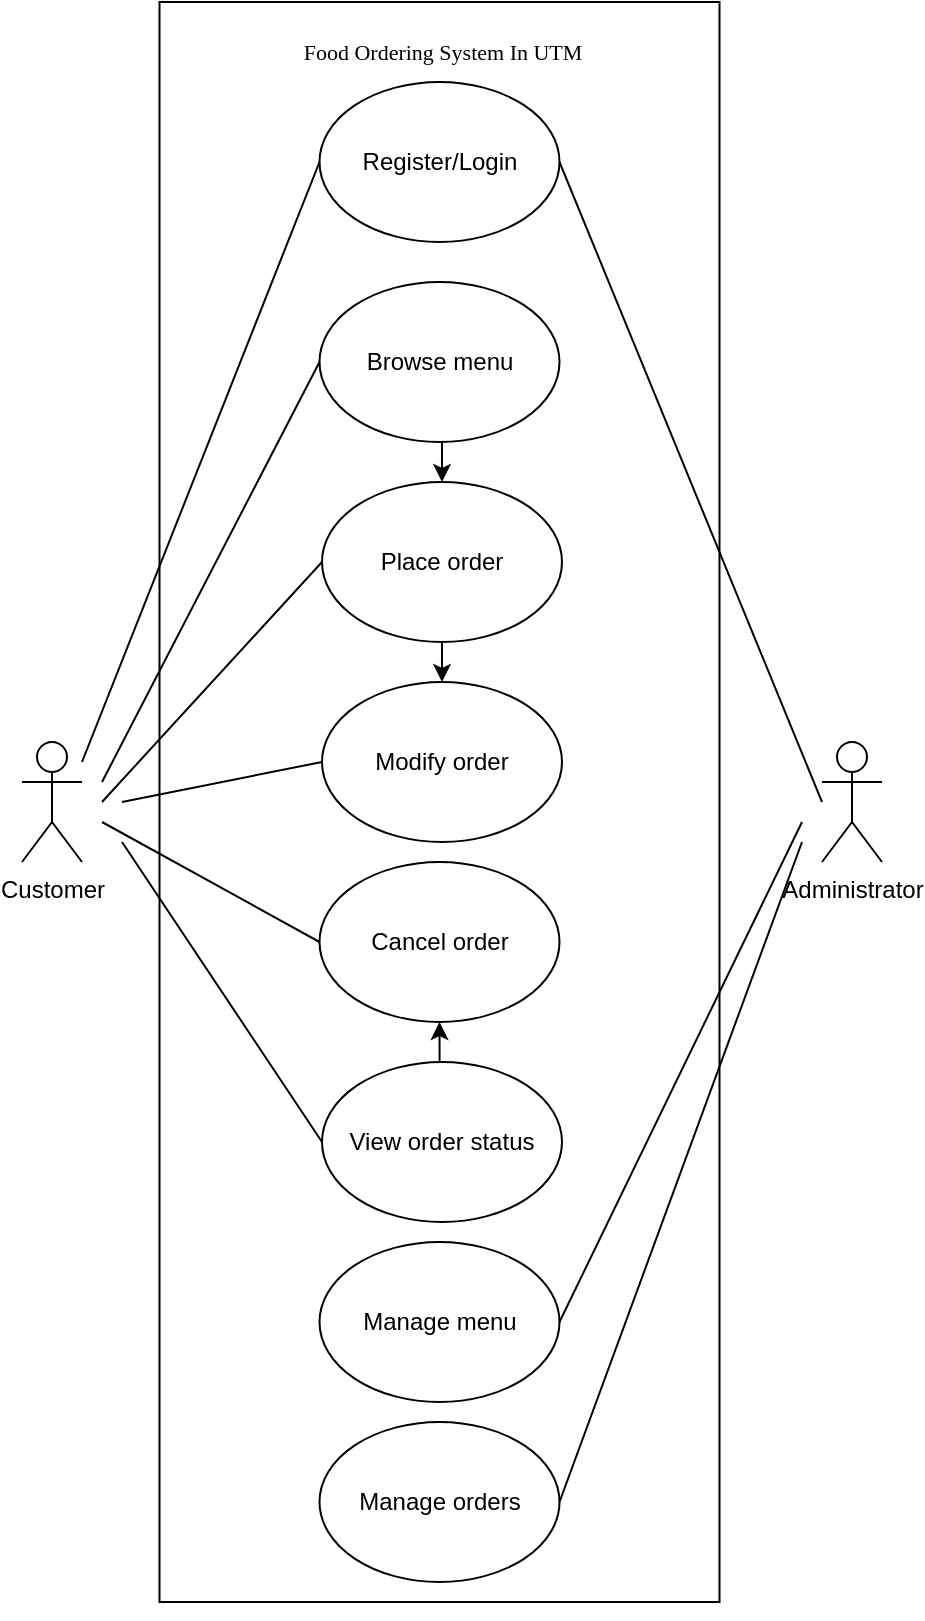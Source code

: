 <mxfile version="21.2.3" type="github">
  <diagram name="Page-1" id="X9KJK2h0lBlVpTysE-k5">
    <mxGraphModel dx="1500" dy="819" grid="1" gridSize="10" guides="1" tooltips="1" connect="1" arrows="1" fold="1" page="1" pageScale="1" pageWidth="850" pageHeight="1100" math="0" shadow="0">
      <root>
        <mxCell id="0" />
        <mxCell id="1" parent="0" />
        <mxCell id="NNgBnr3DAAkgeAS3lMWr-42" value="" style="rounded=0;whiteSpace=wrap;html=1;direction=south;" vertex="1" parent="1">
          <mxGeometry x="208.75" y="150" width="280" height="800" as="geometry" />
        </mxCell>
        <mxCell id="NNgBnr3DAAkgeAS3lMWr-3" value="Administrator" style="shape=umlActor;verticalLabelPosition=bottom;verticalAlign=top;html=1;outlineConnect=0;" vertex="1" parent="1">
          <mxGeometry x="540" y="520" width="30" height="60" as="geometry" />
        </mxCell>
        <mxCell id="NNgBnr3DAAkgeAS3lMWr-4" value="&lt;font style=&quot;font-size: 11px;&quot; face=&quot;Verdana&quot;&gt;Food Ordering System In UTM&lt;/font&gt;" style="text;html=1;align=center;verticalAlign=middle;resizable=0;points=[];autosize=1;strokeColor=none;fillColor=none;" vertex="1" parent="1">
          <mxGeometry x="255" y="160" width="190" height="30" as="geometry" />
        </mxCell>
        <mxCell id="NNgBnr3DAAkgeAS3lMWr-9" value="Customer" style="shape=umlActor;verticalLabelPosition=bottom;verticalAlign=top;html=1;outlineConnect=0;" vertex="1" parent="1">
          <mxGeometry x="140" y="520" width="30" height="60" as="geometry" />
        </mxCell>
        <mxCell id="NNgBnr3DAAkgeAS3lMWr-18" value="Register/Login" style="ellipse;whiteSpace=wrap;html=1;" vertex="1" parent="1">
          <mxGeometry x="288.75" y="190" width="120" height="80" as="geometry" />
        </mxCell>
        <mxCell id="NNgBnr3DAAkgeAS3lMWr-53" style="edgeStyle=orthogonalEdgeStyle;rounded=0;orthogonalLoop=1;jettySize=auto;html=1;exitX=0.5;exitY=1;exitDx=0;exitDy=0;entryX=0.5;entryY=0;entryDx=0;entryDy=0;" edge="1" parent="1" source="NNgBnr3DAAkgeAS3lMWr-19" target="NNgBnr3DAAkgeAS3lMWr-20">
          <mxGeometry relative="1" as="geometry" />
        </mxCell>
        <mxCell id="NNgBnr3DAAkgeAS3lMWr-19" value="Browse menu" style="ellipse;whiteSpace=wrap;html=1;" vertex="1" parent="1">
          <mxGeometry x="288.75" y="290" width="120" height="80" as="geometry" />
        </mxCell>
        <mxCell id="NNgBnr3DAAkgeAS3lMWr-54" style="edgeStyle=orthogonalEdgeStyle;rounded=0;orthogonalLoop=1;jettySize=auto;html=1;exitX=0.5;exitY=1;exitDx=0;exitDy=0;entryX=0.5;entryY=0;entryDx=0;entryDy=0;" edge="1" parent="1" source="NNgBnr3DAAkgeAS3lMWr-20" target="NNgBnr3DAAkgeAS3lMWr-21">
          <mxGeometry relative="1" as="geometry" />
        </mxCell>
        <mxCell id="NNgBnr3DAAkgeAS3lMWr-20" value="Place order" style="ellipse;whiteSpace=wrap;html=1;" vertex="1" parent="1">
          <mxGeometry x="290" y="390" width="120" height="80" as="geometry" />
        </mxCell>
        <mxCell id="NNgBnr3DAAkgeAS3lMWr-21" value="Modify order" style="ellipse;whiteSpace=wrap;html=1;" vertex="1" parent="1">
          <mxGeometry x="290" y="490" width="120" height="80" as="geometry" />
        </mxCell>
        <mxCell id="NNgBnr3DAAkgeAS3lMWr-22" value="Cancel order" style="ellipse;whiteSpace=wrap;html=1;" vertex="1" parent="1">
          <mxGeometry x="288.75" y="580" width="120" height="80" as="geometry" />
        </mxCell>
        <mxCell id="NNgBnr3DAAkgeAS3lMWr-55" style="edgeStyle=orthogonalEdgeStyle;rounded=0;orthogonalLoop=1;jettySize=auto;html=1;exitX=0.5;exitY=0;exitDx=0;exitDy=0;entryX=0.5;entryY=1;entryDx=0;entryDy=0;" edge="1" parent="1" source="NNgBnr3DAAkgeAS3lMWr-23" target="NNgBnr3DAAkgeAS3lMWr-22">
          <mxGeometry relative="1" as="geometry" />
        </mxCell>
        <mxCell id="NNgBnr3DAAkgeAS3lMWr-23" value="View order status" style="ellipse;whiteSpace=wrap;html=1;" vertex="1" parent="1">
          <mxGeometry x="290" y="680" width="120" height="80" as="geometry" />
        </mxCell>
        <mxCell id="NNgBnr3DAAkgeAS3lMWr-24" value="Manage menu" style="ellipse;whiteSpace=wrap;html=1;" vertex="1" parent="1">
          <mxGeometry x="288.75" y="770" width="120" height="80" as="geometry" />
        </mxCell>
        <mxCell id="NNgBnr3DAAkgeAS3lMWr-25" value="Manage orders" style="ellipse;whiteSpace=wrap;html=1;" vertex="1" parent="1">
          <mxGeometry x="288.75" y="860" width="120" height="80" as="geometry" />
        </mxCell>
        <mxCell id="NNgBnr3DAAkgeAS3lMWr-29" value="" style="endArrow=none;html=1;rounded=0;entryX=0;entryY=0.5;entryDx=0;entryDy=0;" edge="1" parent="1" target="NNgBnr3DAAkgeAS3lMWr-18">
          <mxGeometry width="50" height="50" relative="1" as="geometry">
            <mxPoint x="170" y="530" as="sourcePoint" />
            <mxPoint x="230" y="490" as="targetPoint" />
          </mxGeometry>
        </mxCell>
        <mxCell id="NNgBnr3DAAkgeAS3lMWr-31" value="" style="endArrow=none;html=1;rounded=0;exitX=1;exitY=0.5;exitDx=0;exitDy=0;" edge="1" parent="1" source="NNgBnr3DAAkgeAS3lMWr-18">
          <mxGeometry width="50" height="50" relative="1" as="geometry">
            <mxPoint x="490" y="600" as="sourcePoint" />
            <mxPoint x="540" y="550" as="targetPoint" />
          </mxGeometry>
        </mxCell>
        <mxCell id="NNgBnr3DAAkgeAS3lMWr-32" value="" style="endArrow=none;html=1;rounded=0;entryX=0;entryY=0.5;entryDx=0;entryDy=0;" edge="1" parent="1" target="NNgBnr3DAAkgeAS3lMWr-19">
          <mxGeometry width="50" height="50" relative="1" as="geometry">
            <mxPoint x="180" y="540" as="sourcePoint" />
            <mxPoint x="220" y="505" as="targetPoint" />
          </mxGeometry>
        </mxCell>
        <mxCell id="NNgBnr3DAAkgeAS3lMWr-33" value="" style="endArrow=none;html=1;rounded=0;entryX=0;entryY=0.5;entryDx=0;entryDy=0;" edge="1" parent="1" target="NNgBnr3DAAkgeAS3lMWr-20">
          <mxGeometry width="50" height="50" relative="1" as="geometry">
            <mxPoint x="180" y="550" as="sourcePoint" />
            <mxPoint x="230" y="520" as="targetPoint" />
          </mxGeometry>
        </mxCell>
        <mxCell id="NNgBnr3DAAkgeAS3lMWr-34" value="" style="endArrow=none;html=1;rounded=0;entryX=0;entryY=0.5;entryDx=0;entryDy=0;" edge="1" parent="1" target="NNgBnr3DAAkgeAS3lMWr-21">
          <mxGeometry width="50" height="50" relative="1" as="geometry">
            <mxPoint x="190" y="550" as="sourcePoint" />
            <mxPoint x="230" y="530" as="targetPoint" />
          </mxGeometry>
        </mxCell>
        <mxCell id="NNgBnr3DAAkgeAS3lMWr-36" value="" style="endArrow=none;html=1;rounded=0;entryX=0;entryY=0.5;entryDx=0;entryDy=0;" edge="1" parent="1" target="NNgBnr3DAAkgeAS3lMWr-22">
          <mxGeometry width="50" height="50" relative="1" as="geometry">
            <mxPoint x="180" y="560" as="sourcePoint" />
            <mxPoint x="240" y="560" as="targetPoint" />
          </mxGeometry>
        </mxCell>
        <mxCell id="NNgBnr3DAAkgeAS3lMWr-38" value="" style="endArrow=none;html=1;rounded=0;entryX=0;entryY=0.5;entryDx=0;entryDy=0;" edge="1" parent="1" target="NNgBnr3DAAkgeAS3lMWr-23">
          <mxGeometry width="50" height="50" relative="1" as="geometry">
            <mxPoint x="190" y="570" as="sourcePoint" />
            <mxPoint x="200" y="610" as="targetPoint" />
          </mxGeometry>
        </mxCell>
        <mxCell id="NNgBnr3DAAkgeAS3lMWr-40" value="" style="endArrow=none;html=1;rounded=0;exitX=1;exitY=0.5;exitDx=0;exitDy=0;" edge="1" parent="1" source="NNgBnr3DAAkgeAS3lMWr-24">
          <mxGeometry width="50" height="50" relative="1" as="geometry">
            <mxPoint x="460" y="710" as="sourcePoint" />
            <mxPoint x="530" y="560" as="targetPoint" />
          </mxGeometry>
        </mxCell>
        <mxCell id="NNgBnr3DAAkgeAS3lMWr-41" value="" style="endArrow=none;html=1;rounded=0;exitX=1;exitY=0.5;exitDx=0;exitDy=0;" edge="1" parent="1" source="NNgBnr3DAAkgeAS3lMWr-25">
          <mxGeometry width="50" height="50" relative="1" as="geometry">
            <mxPoint x="470" y="780" as="sourcePoint" />
            <mxPoint x="530" y="570" as="targetPoint" />
          </mxGeometry>
        </mxCell>
        <mxCell id="NNgBnr3DAAkgeAS3lMWr-44" style="edgeStyle=orthogonalEdgeStyle;rounded=0;orthogonalLoop=1;jettySize=auto;html=1;exitX=1;exitY=0.5;exitDx=0;exitDy=0;" edge="1" parent="1" source="NNgBnr3DAAkgeAS3lMWr-42" target="NNgBnr3DAAkgeAS3lMWr-42">
          <mxGeometry relative="1" as="geometry" />
        </mxCell>
      </root>
    </mxGraphModel>
  </diagram>
</mxfile>
